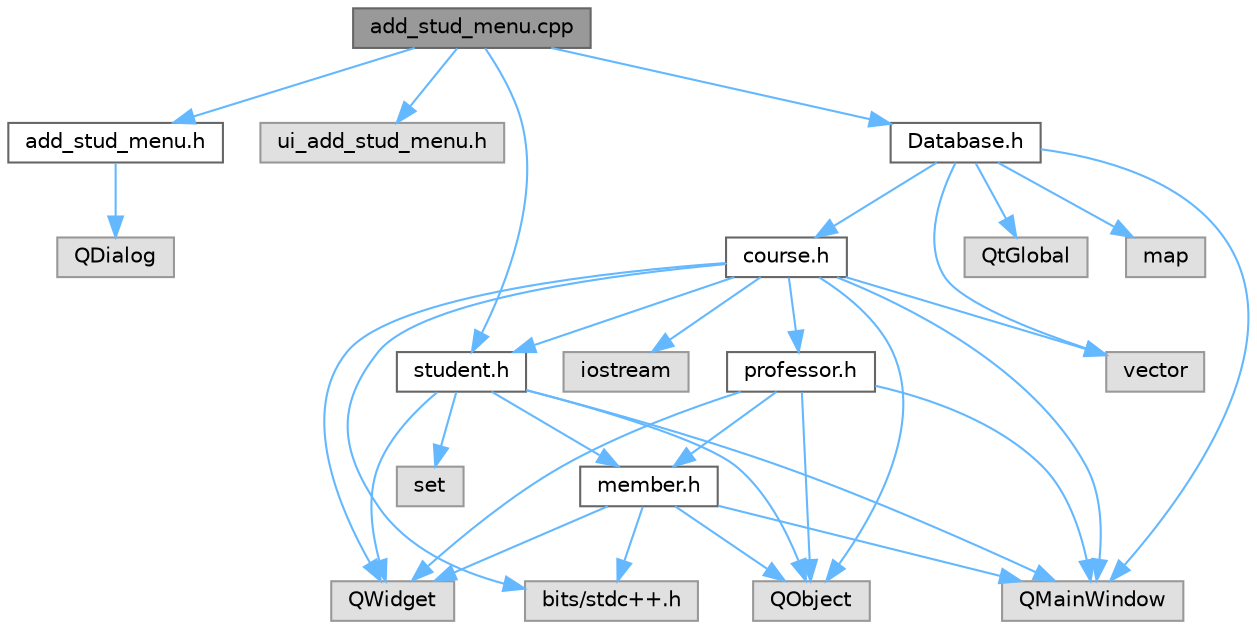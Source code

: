 digraph "add_stud_menu.cpp"
{
 // LATEX_PDF_SIZE
  bgcolor="transparent";
  edge [fontname=Helvetica,fontsize=10,labelfontname=Helvetica,labelfontsize=10];
  node [fontname=Helvetica,fontsize=10,shape=box,height=0.2,width=0.4];
  Node1 [label="add_stud_menu.cpp",height=0.2,width=0.4,color="gray40", fillcolor="grey60", style="filled", fontcolor="black",tooltip=" "];
  Node1 -> Node2 [color="steelblue1",style="solid"];
  Node2 [label="add_stud_menu.h",height=0.2,width=0.4,color="grey40", fillcolor="white", style="filled",URL="$add__stud__menu_8h.html",tooltip=" "];
  Node2 -> Node3 [color="steelblue1",style="solid"];
  Node3 [label="QDialog",height=0.2,width=0.4,color="grey60", fillcolor="#E0E0E0", style="filled",tooltip=" "];
  Node1 -> Node4 [color="steelblue1",style="solid"];
  Node4 [label="ui_add_stud_menu.h",height=0.2,width=0.4,color="grey60", fillcolor="#E0E0E0", style="filled",tooltip=" "];
  Node1 -> Node5 [color="steelblue1",style="solid"];
  Node5 [label="student.h",height=0.2,width=0.4,color="grey40", fillcolor="white", style="filled",URL="$student_8h.html",tooltip=" "];
  Node5 -> Node6 [color="steelblue1",style="solid"];
  Node6 [label="QMainWindow",height=0.2,width=0.4,color="grey60", fillcolor="#E0E0E0", style="filled",tooltip=" "];
  Node5 -> Node7 [color="steelblue1",style="solid"];
  Node7 [label="QObject",height=0.2,width=0.4,color="grey60", fillcolor="#E0E0E0", style="filled",tooltip=" "];
  Node5 -> Node8 [color="steelblue1",style="solid"];
  Node8 [label="QWidget",height=0.2,width=0.4,color="grey60", fillcolor="#E0E0E0", style="filled",tooltip=" "];
  Node5 -> Node9 [color="steelblue1",style="solid"];
  Node9 [label="member.h",height=0.2,width=0.4,color="grey40", fillcolor="white", style="filled",URL="$member_8h.html",tooltip=" "];
  Node9 -> Node6 [color="steelblue1",style="solid"];
  Node9 -> Node7 [color="steelblue1",style="solid"];
  Node9 -> Node8 [color="steelblue1",style="solid"];
  Node9 -> Node10 [color="steelblue1",style="solid"];
  Node10 [label="bits/stdc++.h",height=0.2,width=0.4,color="grey60", fillcolor="#E0E0E0", style="filled",tooltip=" "];
  Node5 -> Node11 [color="steelblue1",style="solid"];
  Node11 [label="set",height=0.2,width=0.4,color="grey60", fillcolor="#E0E0E0", style="filled",tooltip=" "];
  Node1 -> Node12 [color="steelblue1",style="solid"];
  Node12 [label="Database.h",height=0.2,width=0.4,color="grey40", fillcolor="white", style="filled",URL="$_database_8h.html",tooltip=" "];
  Node12 -> Node13 [color="steelblue1",style="solid"];
  Node13 [label="QtGlobal",height=0.2,width=0.4,color="grey60", fillcolor="#E0E0E0", style="filled",tooltip=" "];
  Node12 -> Node14 [color="steelblue1",style="solid"];
  Node14 [label="map",height=0.2,width=0.4,color="grey60", fillcolor="#E0E0E0", style="filled",tooltip=" "];
  Node12 -> Node6 [color="steelblue1",style="solid"];
  Node12 -> Node15 [color="steelblue1",style="solid"];
  Node15 [label="vector",height=0.2,width=0.4,color="grey60", fillcolor="#E0E0E0", style="filled",tooltip=" "];
  Node12 -> Node16 [color="steelblue1",style="solid"];
  Node16 [label="course.h",height=0.2,width=0.4,color="grey40", fillcolor="white", style="filled",URL="$course_8h.html",tooltip=" "];
  Node16 -> Node6 [color="steelblue1",style="solid"];
  Node16 -> Node8 [color="steelblue1",style="solid"];
  Node16 -> Node7 [color="steelblue1",style="solid"];
  Node16 -> Node10 [color="steelblue1",style="solid"];
  Node16 -> Node15 [color="steelblue1",style="solid"];
  Node16 -> Node5 [color="steelblue1",style="solid"];
  Node16 -> Node17 [color="steelblue1",style="solid"];
  Node17 [label="professor.h",height=0.2,width=0.4,color="grey40", fillcolor="white", style="filled",URL="$professor_8h.html",tooltip=" "];
  Node17 -> Node6 [color="steelblue1",style="solid"];
  Node17 -> Node7 [color="steelblue1",style="solid"];
  Node17 -> Node8 [color="steelblue1",style="solid"];
  Node17 -> Node9 [color="steelblue1",style="solid"];
  Node16 -> Node18 [color="steelblue1",style="solid"];
  Node18 [label="iostream",height=0.2,width=0.4,color="grey60", fillcolor="#E0E0E0", style="filled",tooltip=" "];
}
